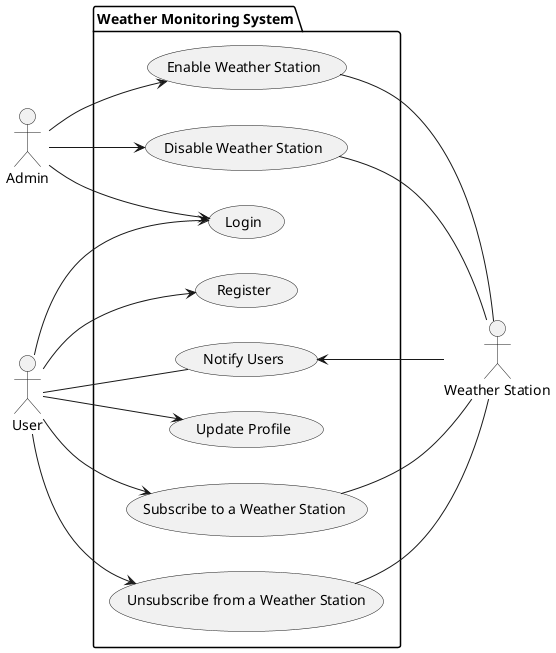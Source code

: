 @startuml
left to right direction
actor Admin as A
actor User as U
actor "Weather Station" as W
package "Weather Monitoring System" {
  usecase "Register" as UC1
  usecase "Login" as UC2
  usecase "Update Profile" as UC3
  usecase "Subscribe to a Weather Station" as UC4
  usecase "Unsubscribe from a Weather Station" as UC5
  usecase "Notify Users" as UC6
  usecase "Enable Weather Station" as UC7
  usecase "Disable Weather Station" as UC8
}
A --> UC2
U --> UC1
U --> UC2
U --> UC3
U --> UC4
U --> UC5
U -- UC6
A --> UC7
A --> UC8
UC4 -- W
UC5 -- W
UC6 <-- W
UC7 -- W
UC8 -- W
@enduml